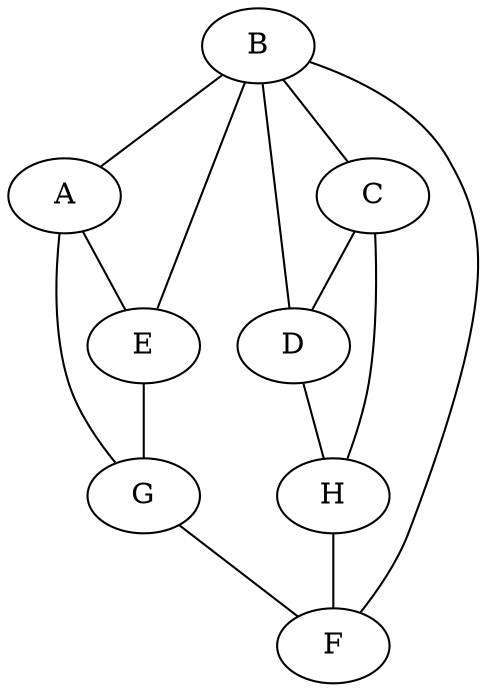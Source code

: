 graph{

	B -- A
	B -- C
	B -- E
	B -- D
	B -- F

	A -- E
	A -- G

	E -- G

	G -- F

	C -- D
	C -- H

	D -- H

	H -- F

}
